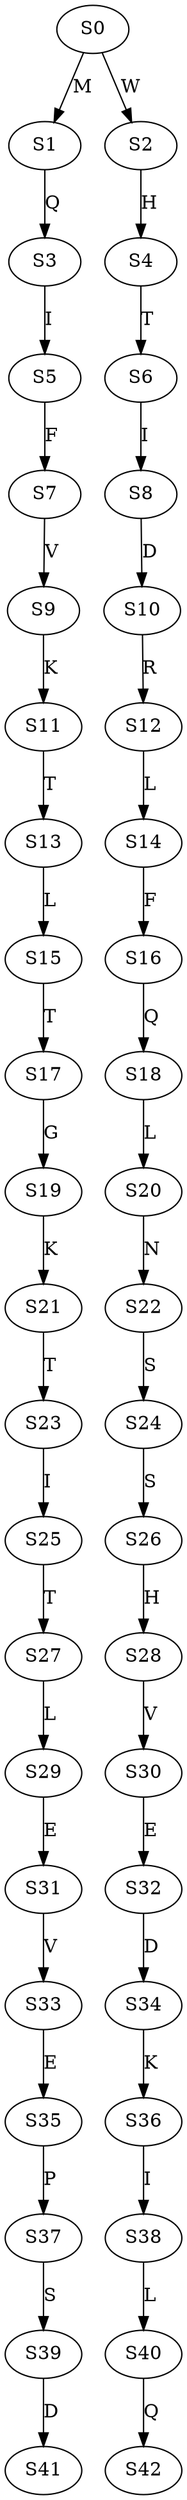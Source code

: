 strict digraph  {
	S0 -> S1 [ label = M ];
	S0 -> S2 [ label = W ];
	S1 -> S3 [ label = Q ];
	S2 -> S4 [ label = H ];
	S3 -> S5 [ label = I ];
	S4 -> S6 [ label = T ];
	S5 -> S7 [ label = F ];
	S6 -> S8 [ label = I ];
	S7 -> S9 [ label = V ];
	S8 -> S10 [ label = D ];
	S9 -> S11 [ label = K ];
	S10 -> S12 [ label = R ];
	S11 -> S13 [ label = T ];
	S12 -> S14 [ label = L ];
	S13 -> S15 [ label = L ];
	S14 -> S16 [ label = F ];
	S15 -> S17 [ label = T ];
	S16 -> S18 [ label = Q ];
	S17 -> S19 [ label = G ];
	S18 -> S20 [ label = L ];
	S19 -> S21 [ label = K ];
	S20 -> S22 [ label = N ];
	S21 -> S23 [ label = T ];
	S22 -> S24 [ label = S ];
	S23 -> S25 [ label = I ];
	S24 -> S26 [ label = S ];
	S25 -> S27 [ label = T ];
	S26 -> S28 [ label = H ];
	S27 -> S29 [ label = L ];
	S28 -> S30 [ label = V ];
	S29 -> S31 [ label = E ];
	S30 -> S32 [ label = E ];
	S31 -> S33 [ label = V ];
	S32 -> S34 [ label = D ];
	S33 -> S35 [ label = E ];
	S34 -> S36 [ label = K ];
	S35 -> S37 [ label = P ];
	S36 -> S38 [ label = I ];
	S37 -> S39 [ label = S ];
	S38 -> S40 [ label = L ];
	S39 -> S41 [ label = D ];
	S40 -> S42 [ label = Q ];
}
